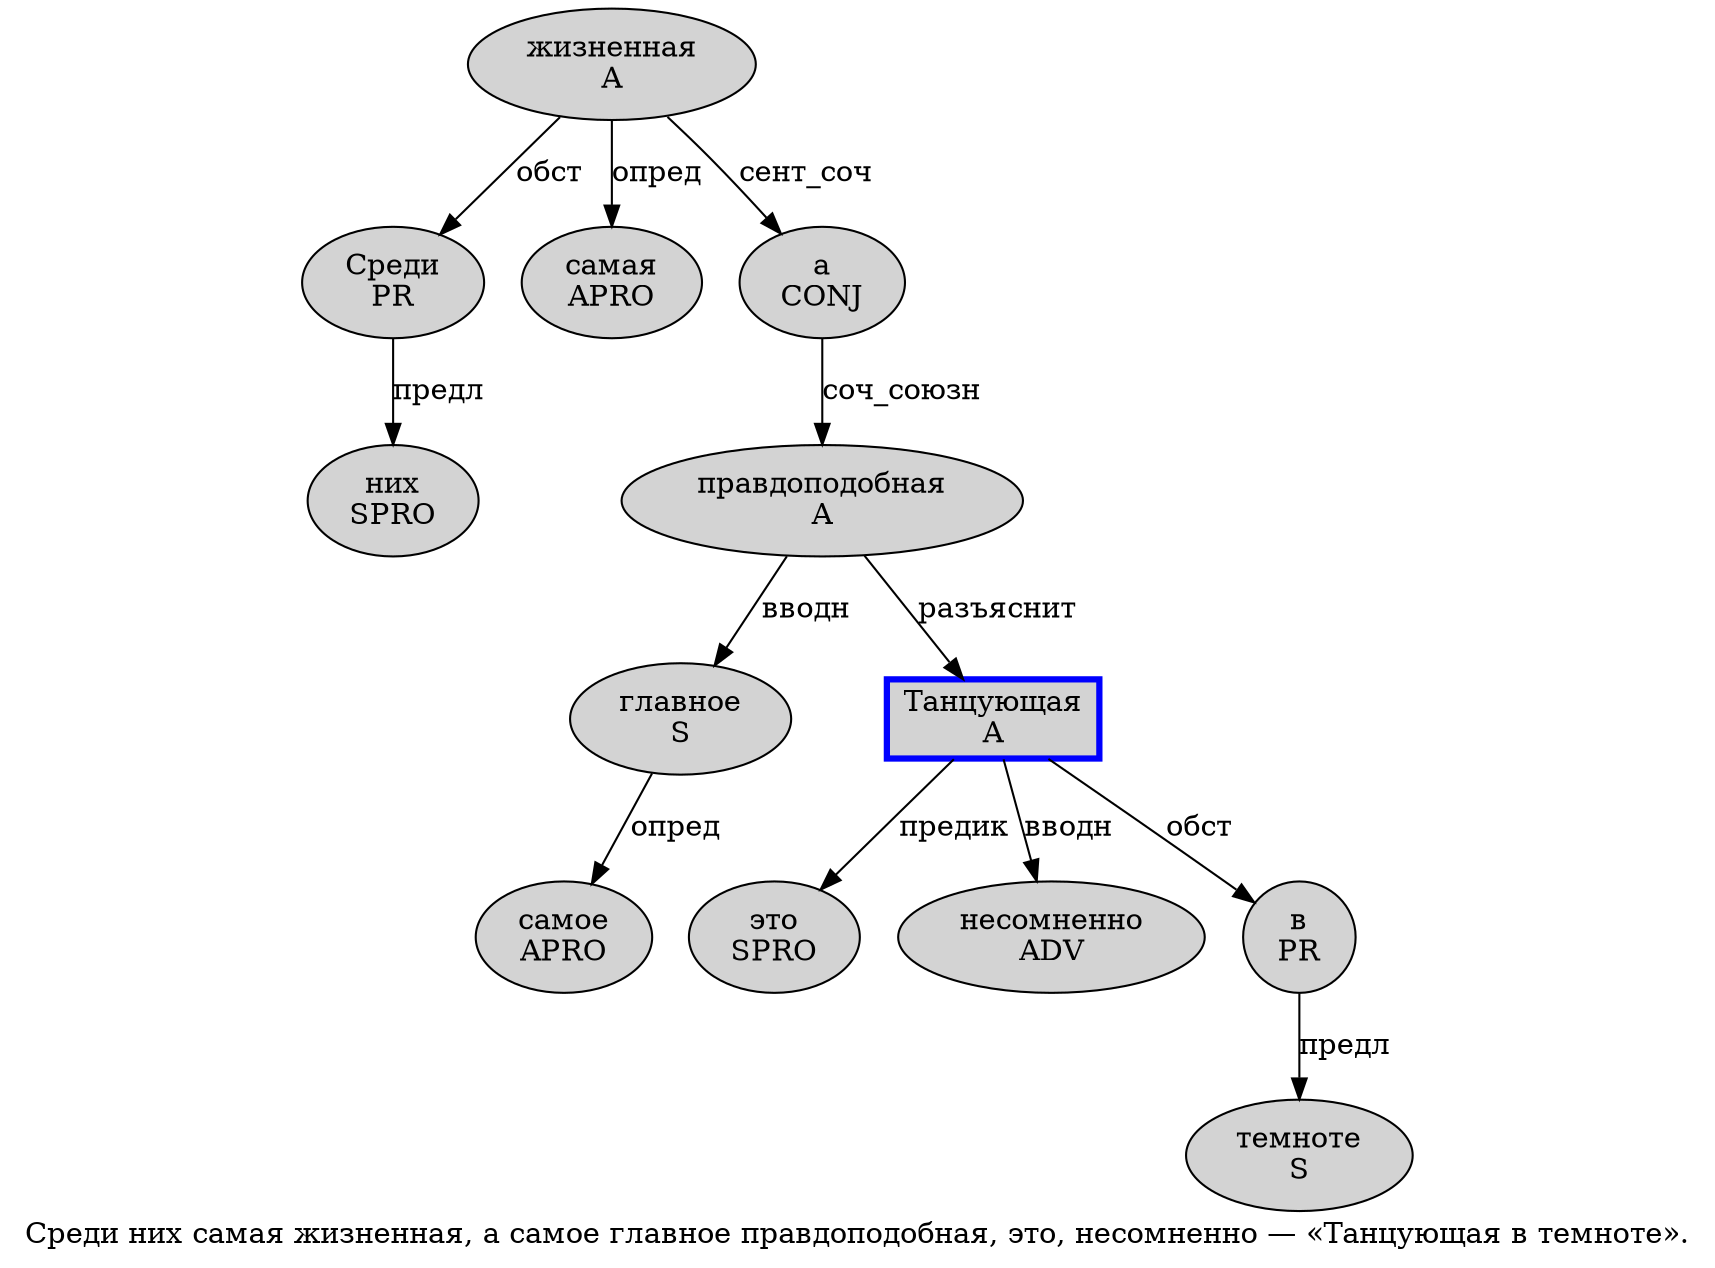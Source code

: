 digraph SENTENCE_639 {
	graph [label="Среди них самая жизненная, а самое главное правдоподобная, это, несомненно — «Танцующая в темноте»."]
	node [style=filled]
		0 [label="Среди
PR" color="" fillcolor=lightgray penwidth=1 shape=ellipse]
		1 [label="них
SPRO" color="" fillcolor=lightgray penwidth=1 shape=ellipse]
		2 [label="самая
APRO" color="" fillcolor=lightgray penwidth=1 shape=ellipse]
		3 [label="жизненная
A" color="" fillcolor=lightgray penwidth=1 shape=ellipse]
		5 [label="а
CONJ" color="" fillcolor=lightgray penwidth=1 shape=ellipse]
		6 [label="самое
APRO" color="" fillcolor=lightgray penwidth=1 shape=ellipse]
		7 [label="главное
S" color="" fillcolor=lightgray penwidth=1 shape=ellipse]
		8 [label="правдоподобная
A" color="" fillcolor=lightgray penwidth=1 shape=ellipse]
		10 [label="это
SPRO" color="" fillcolor=lightgray penwidth=1 shape=ellipse]
		12 [label="несомненно
ADV" color="" fillcolor=lightgray penwidth=1 shape=ellipse]
		15 [label="Танцующая
A" color=blue fillcolor=lightgray penwidth=3 shape=box]
		16 [label="в
PR" color="" fillcolor=lightgray penwidth=1 shape=ellipse]
		17 [label="темноте
S" color="" fillcolor=lightgray penwidth=1 shape=ellipse]
			8 -> 7 [label="вводн"]
			8 -> 15 [label="разъяснит"]
			16 -> 17 [label="предл"]
			5 -> 8 [label="соч_союзн"]
			3 -> 0 [label="обст"]
			3 -> 2 [label="опред"]
			3 -> 5 [label="сент_соч"]
			0 -> 1 [label="предл"]
			15 -> 10 [label="предик"]
			15 -> 12 [label="вводн"]
			15 -> 16 [label="обст"]
			7 -> 6 [label="опред"]
}